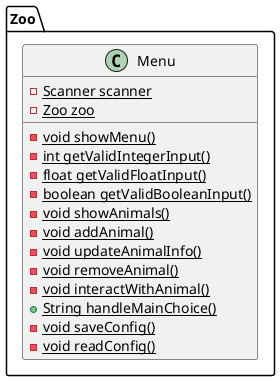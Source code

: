 @startuml
class Zoo.Menu {
- {static} Scanner scanner
- {static} Zoo zoo
- {static} void showMenu()
- {static} int getValidIntegerInput()
- {static} float getValidFloatInput()
- {static} boolean getValidBooleanInput()
- {static} void showAnimals()
- {static} void addAnimal()
- {static} void updateAnimalInfo()
- {static} void removeAnimal()
- {static} void interactWithAnimal()
+ {static} String handleMainChoice()
- {static} void saveConfig()
- {static} void readConfig()
}


@enduml